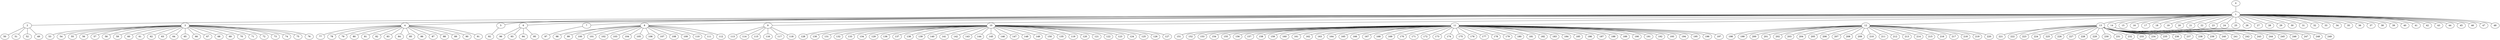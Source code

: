 
graph graphname {
    0 -- 1
1 -- 2
1 -- 3
1 -- 4
1 -- 5
1 -- 6
1 -- 7
1 -- 8
1 -- 9
1 -- 10
1 -- 11
1 -- 12
1 -- 13
1 -- 14
1 -- 15
1 -- 16
1 -- 17
1 -- 18
1 -- 19
1 -- 20
1 -- 21
1 -- 22
1 -- 23
1 -- 24
1 -- 25
1 -- 26
1 -- 27
1 -- 28
1 -- 29
1 -- 30
1 -- 31
1 -- 32
1 -- 33
1 -- 34
1 -- 35
1 -- 36
1 -- 37
1 -- 38
1 -- 39
1 -- 40
1 -- 41
1 -- 42
1 -- 43
1 -- 44
1 -- 45
1 -- 46
1 -- 47
1 -- 48
2 -- 50
2 -- 51
2 -- 52
2 -- 49
3 -- 53
3 -- 54
3 -- 55
3 -- 56
3 -- 57
3 -- 58
3 -- 59
3 -- 60
3 -- 61
3 -- 62
3 -- 63
3 -- 64
3 -- 65
3 -- 66
3 -- 67
3 -- 68
3 -- 69
3 -- 70
3 -- 71
3 -- 72
3 -- 73
3 -- 74
3 -- 75
3 -- 76
4 -- 77
4 -- 78
4 -- 79
4 -- 80
4 -- 81
4 -- 82
4 -- 83
4 -- 84
4 -- 85
4 -- 86
4 -- 87
4 -- 88
4 -- 89
4 -- 90
4 -- 91
5 -- 92
6 -- 96
6 -- 93
6 -- 94
6 -- 95
7 -- 97
8 -- 98
8 -- 99
8 -- 100
8 -- 101
8 -- 102
8 -- 103
8 -- 104
8 -- 105
8 -- 106
8 -- 107
8 -- 108
8 -- 109
8 -- 110
8 -- 111
8 -- 112
9 -- 113
9 -- 114
9 -- 115
9 -- 116
9 -- 117
9 -- 118
10 -- 128
10 -- 130
10 -- 131
10 -- 132
10 -- 133
10 -- 134
10 -- 129
10 -- 136
10 -- 137
10 -- 138
10 -- 139
10 -- 140
10 -- 141
10 -- 142
10 -- 143
10 -- 144
10 -- 145
10 -- 146
10 -- 147
10 -- 148
10 -- 149
10 -- 150
10 -- 135
10 -- 119
10 -- 120
10 -- 121
10 -- 122
10 -- 123
10 -- 124
10 -- 125
10 -- 126
10 -- 127
11 -- 151
11 -- 152
11 -- 153
11 -- 154
11 -- 155
11 -- 156
11 -- 157
11 -- 158
11 -- 159
11 -- 160
11 -- 161
11 -- 162
11 -- 163
11 -- 164
11 -- 165
11 -- 166
11 -- 167
11 -- 168
11 -- 169
11 -- 170
11 -- 171
11 -- 172
11 -- 173
11 -- 174
11 -- 175
11 -- 176
11 -- 177
11 -- 178
11 -- 179
11 -- 180
11 -- 181
11 -- 182
11 -- 183
11 -- 184
11 -- 185
11 -- 186
11 -- 187
11 -- 188
11 -- 189
11 -- 190
11 -- 191
11 -- 192
11 -- 193
11 -- 194
11 -- 195
11 -- 196
11 -- 197
12 -- 198
12 -- 199
12 -- 200
12 -- 201
12 -- 202
12 -- 203
12 -- 204
12 -- 205
12 -- 206
12 -- 207
12 -- 208
12 -- 209
12 -- 210
12 -- 211
12 -- 212
12 -- 213
12 -- 214
12 -- 215
12 -- 216
12 -- 217
12 -- 218
12 -- 219
12 -- 220
13 -- 221
13 -- 222
13 -- 223
13 -- 224
13 -- 225
13 -- 226
13 -- 227
13 -- 228
13 -- 229
13 -- 230
13 -- 231
13 -- 232
13 -- 233
13 -- 234
13 -- 235
13 -- 236
13 -- 237
13 -- 238
13 -- 239
13 -- 240
13 -- 241
13 -- 242
13 -- 243
13 -- 244
13 -- 245
13 -- 246
13 -- 247
14 -- 248
14 -- 249

}
